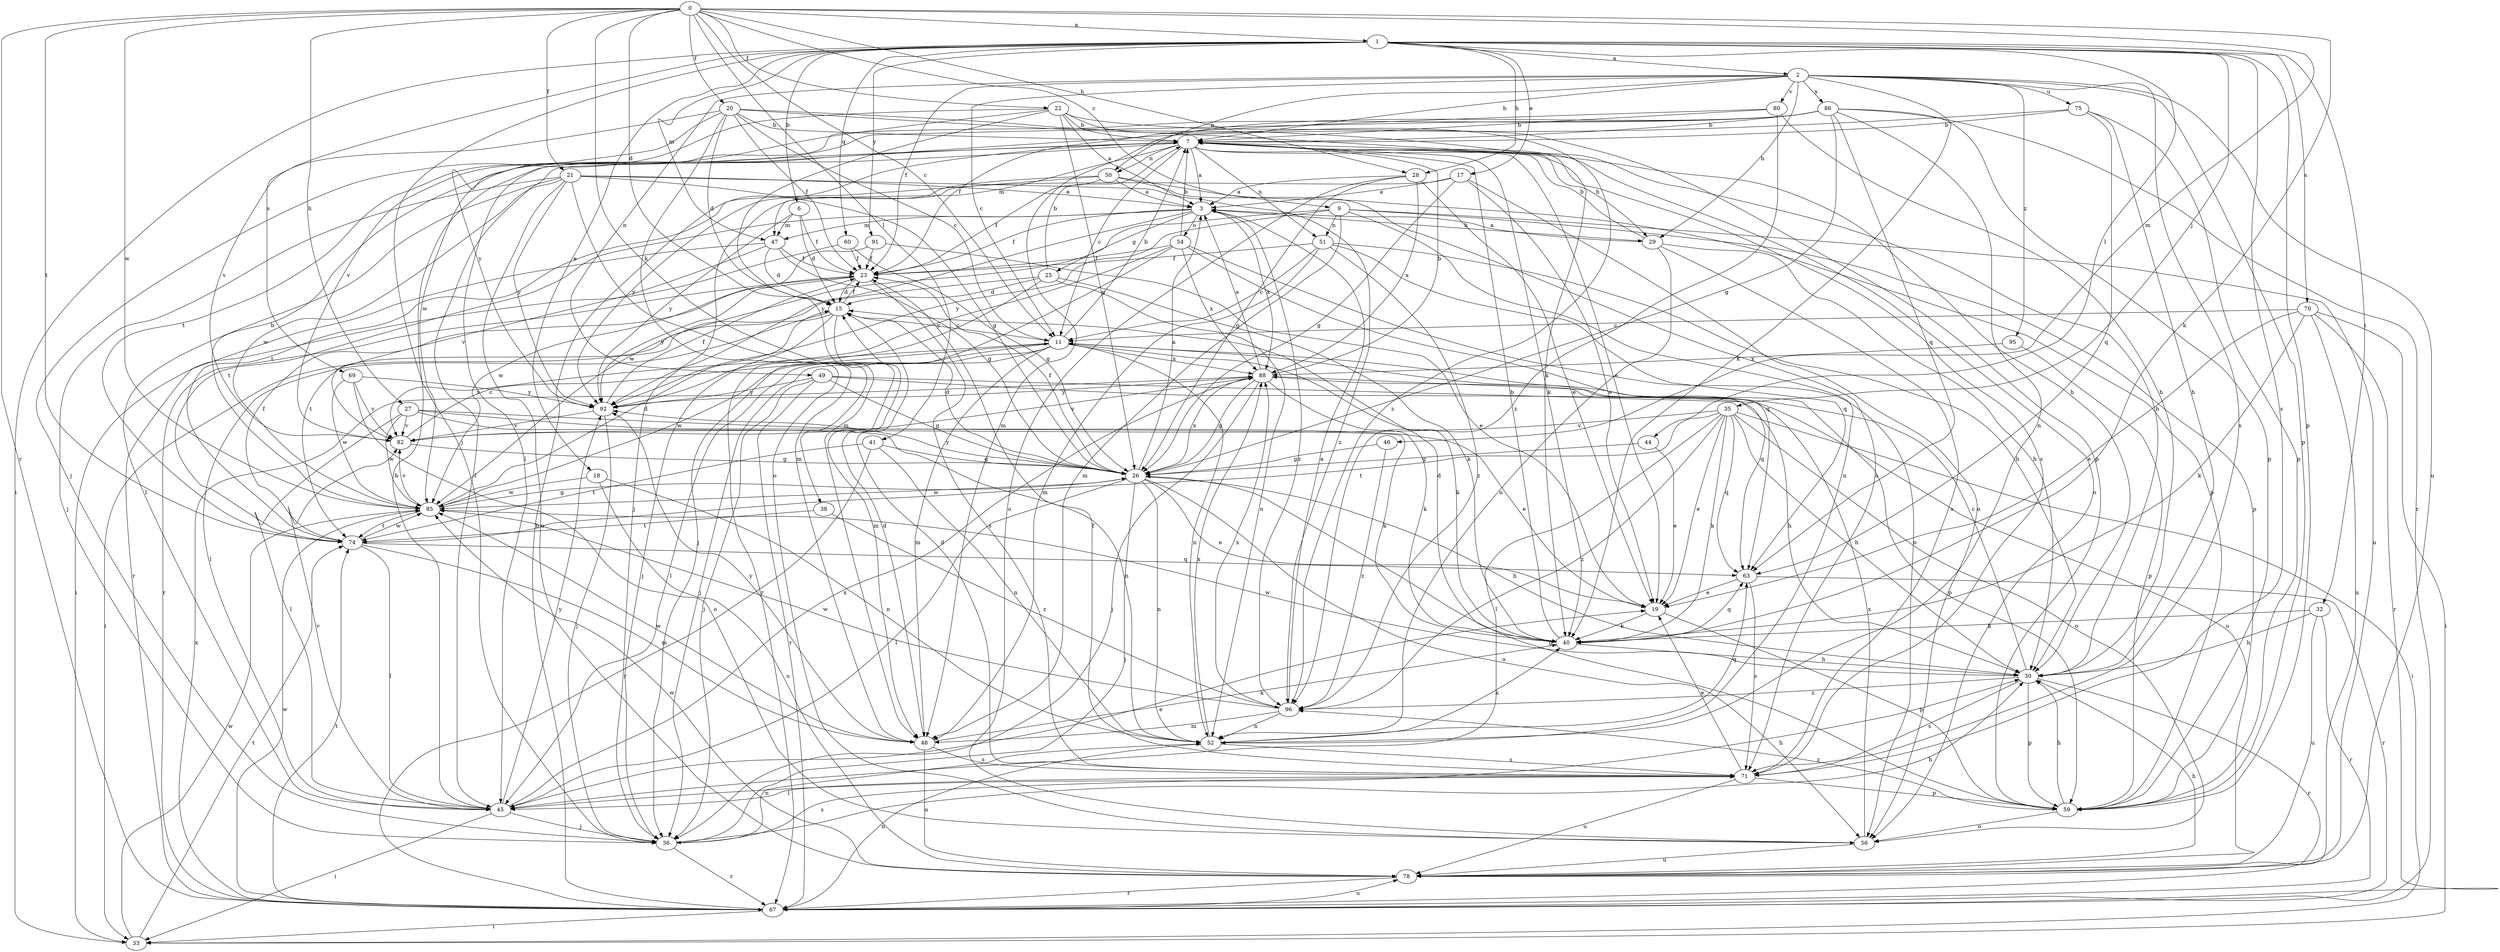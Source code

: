 strict digraph  {
0;
1;
2;
3;
6;
7;
9;
11;
15;
17;
18;
19;
20;
21;
22;
23;
25;
26;
27;
28;
29;
30;
32;
33;
35;
36;
38;
40;
41;
44;
45;
46;
47;
48;
49;
50;
51;
52;
54;
56;
59;
60;
63;
67;
69;
70;
71;
74;
75;
78;
80;
82;
85;
86;
88;
91;
92;
95;
96;
0 -> 1  [label=a];
0 -> 9  [label=c];
0 -> 11  [label=c];
0 -> 15  [label=d];
0 -> 20  [label=f];
0 -> 21  [label=f];
0 -> 22  [label=f];
0 -> 27  [label=h];
0 -> 28  [label=h];
0 -> 38  [label=k];
0 -> 40  [label=k];
0 -> 41  [label=l];
0 -> 46  [label=m];
0 -> 67  [label=r];
0 -> 74  [label=t];
0 -> 85  [label=w];
1 -> 2  [label=a];
1 -> 6  [label=b];
1 -> 17  [label=e];
1 -> 18  [label=e];
1 -> 28  [label=h];
1 -> 32  [label=i];
1 -> 33  [label=i];
1 -> 35  [label=j];
1 -> 36  [label=j];
1 -> 44  [label=l];
1 -> 47  [label=m];
1 -> 59  [label=p];
1 -> 60  [label=q];
1 -> 69  [label=s];
1 -> 70  [label=s];
1 -> 71  [label=s];
1 -> 91  [label=y];
2 -> 7  [label=b];
2 -> 11  [label=c];
2 -> 23  [label=f];
2 -> 29  [label=h];
2 -> 40  [label=k];
2 -> 49  [label=n];
2 -> 50  [label=n];
2 -> 59  [label=p];
2 -> 71  [label=s];
2 -> 75  [label=u];
2 -> 78  [label=u];
2 -> 80  [label=v];
2 -> 86  [label=x];
2 -> 95  [label=z];
3 -> 23  [label=f];
3 -> 25  [label=g];
3 -> 29  [label=h];
3 -> 47  [label=m];
3 -> 54  [label=o];
3 -> 74  [label=t];
3 -> 88  [label=x];
3 -> 92  [label=y];
3 -> 96  [label=z];
6 -> 15  [label=d];
6 -> 23  [label=f];
6 -> 47  [label=m];
6 -> 92  [label=y];
7 -> 3  [label=a];
7 -> 11  [label=c];
7 -> 19  [label=e];
7 -> 29  [label=h];
7 -> 30  [label=h];
7 -> 40  [label=k];
7 -> 45  [label=l];
7 -> 47  [label=m];
7 -> 50  [label=n];
7 -> 51  [label=n];
7 -> 56  [label=o];
7 -> 71  [label=s];
9 -> 48  [label=m];
9 -> 51  [label=n];
9 -> 52  [label=n];
9 -> 59  [label=p];
9 -> 78  [label=u];
9 -> 85  [label=w];
9 -> 92  [label=y];
11 -> 7  [label=b];
11 -> 36  [label=j];
11 -> 40  [label=k];
11 -> 45  [label=l];
11 -> 48  [label=m];
11 -> 52  [label=n];
11 -> 63  [label=q];
11 -> 82  [label=v];
11 -> 85  [label=w];
11 -> 88  [label=x];
15 -> 11  [label=c];
15 -> 23  [label=f];
15 -> 33  [label=i];
15 -> 36  [label=j];
15 -> 45  [label=l];
15 -> 48  [label=m];
17 -> 3  [label=a];
17 -> 19  [label=e];
17 -> 26  [label=g];
17 -> 36  [label=j];
17 -> 56  [label=o];
18 -> 52  [label=n];
18 -> 78  [label=u];
18 -> 85  [label=w];
19 -> 40  [label=k];
19 -> 59  [label=p];
20 -> 7  [label=b];
20 -> 11  [label=c];
20 -> 15  [label=d];
20 -> 23  [label=f];
20 -> 30  [label=h];
20 -> 40  [label=k];
20 -> 56  [label=o];
20 -> 82  [label=v];
20 -> 92  [label=y];
21 -> 3  [label=a];
21 -> 26  [label=g];
21 -> 36  [label=j];
21 -> 45  [label=l];
21 -> 48  [label=m];
21 -> 78  [label=u];
21 -> 85  [label=w];
21 -> 92  [label=y];
21 -> 96  [label=z];
22 -> 3  [label=a];
22 -> 7  [label=b];
22 -> 26  [label=g];
22 -> 36  [label=j];
22 -> 48  [label=m];
22 -> 59  [label=p];
22 -> 82  [label=v];
22 -> 96  [label=z];
23 -> 15  [label=d];
23 -> 67  [label=r];
23 -> 71  [label=s];
23 -> 92  [label=y];
25 -> 7  [label=b];
25 -> 15  [label=d];
25 -> 40  [label=k];
25 -> 52  [label=n];
25 -> 67  [label=r];
25 -> 74  [label=t];
26 -> 3  [label=a];
26 -> 15  [label=d];
26 -> 19  [label=e];
26 -> 23  [label=f];
26 -> 30  [label=h];
26 -> 36  [label=j];
26 -> 45  [label=l];
26 -> 52  [label=n];
26 -> 56  [label=o];
26 -> 85  [label=w];
26 -> 88  [label=x];
26 -> 92  [label=y];
27 -> 19  [label=e];
27 -> 40  [label=k];
27 -> 45  [label=l];
27 -> 52  [label=n];
27 -> 82  [label=v];
27 -> 85  [label=w];
28 -> 3  [label=a];
28 -> 19  [label=e];
28 -> 26  [label=g];
28 -> 56  [label=o];
28 -> 88  [label=x];
29 -> 3  [label=a];
29 -> 7  [label=b];
29 -> 30  [label=h];
29 -> 52  [label=n];
29 -> 71  [label=s];
30 -> 11  [label=c];
30 -> 59  [label=p];
30 -> 67  [label=r];
30 -> 71  [label=s];
30 -> 85  [label=w];
30 -> 96  [label=z];
32 -> 30  [label=h];
32 -> 40  [label=k];
32 -> 67  [label=r];
32 -> 78  [label=u];
33 -> 74  [label=t];
33 -> 85  [label=w];
35 -> 19  [label=e];
35 -> 30  [label=h];
35 -> 33  [label=i];
35 -> 40  [label=k];
35 -> 45  [label=l];
35 -> 56  [label=o];
35 -> 63  [label=q];
35 -> 74  [label=t];
35 -> 82  [label=v];
35 -> 96  [label=z];
36 -> 30  [label=h];
36 -> 52  [label=n];
36 -> 67  [label=r];
36 -> 71  [label=s];
38 -> 74  [label=t];
38 -> 96  [label=z];
40 -> 7  [label=b];
40 -> 15  [label=d];
40 -> 30  [label=h];
40 -> 63  [label=q];
41 -> 26  [label=g];
41 -> 52  [label=n];
41 -> 67  [label=r];
41 -> 74  [label=t];
44 -> 19  [label=e];
44 -> 26  [label=g];
45 -> 7  [label=b];
45 -> 19  [label=e];
45 -> 30  [label=h];
45 -> 33  [label=i];
45 -> 36  [label=j];
45 -> 82  [label=v];
45 -> 88  [label=x];
45 -> 92  [label=y];
46 -> 26  [label=g];
46 -> 96  [label=z];
47 -> 15  [label=d];
47 -> 23  [label=f];
47 -> 26  [label=g];
47 -> 67  [label=r];
47 -> 82  [label=v];
48 -> 15  [label=d];
48 -> 40  [label=k];
48 -> 71  [label=s];
48 -> 78  [label=u];
48 -> 85  [label=w];
48 -> 92  [label=y];
49 -> 26  [label=g];
49 -> 30  [label=h];
49 -> 36  [label=j];
49 -> 67  [label=r];
49 -> 78  [label=u];
49 -> 92  [label=y];
50 -> 3  [label=a];
50 -> 23  [label=f];
50 -> 59  [label=p];
50 -> 71  [label=s];
50 -> 74  [label=t];
50 -> 92  [label=y];
51 -> 11  [label=c];
51 -> 23  [label=f];
51 -> 30  [label=h];
51 -> 48  [label=m];
51 -> 63  [label=q];
51 -> 96  [label=z];
52 -> 40  [label=k];
52 -> 63  [label=q];
52 -> 71  [label=s];
52 -> 88  [label=x];
54 -> 7  [label=b];
54 -> 23  [label=f];
54 -> 36  [label=j];
54 -> 56  [label=o];
54 -> 63  [label=q];
54 -> 88  [label=x];
54 -> 92  [label=y];
56 -> 78  [label=u];
56 -> 88  [label=x];
59 -> 26  [label=g];
59 -> 30  [label=h];
59 -> 56  [label=o];
59 -> 96  [label=z];
60 -> 23  [label=f];
60 -> 26  [label=g];
60 -> 33  [label=i];
63 -> 19  [label=e];
63 -> 67  [label=r];
63 -> 71  [label=s];
67 -> 7  [label=b];
67 -> 33  [label=i];
67 -> 52  [label=n];
67 -> 74  [label=t];
67 -> 78  [label=u];
67 -> 85  [label=w];
67 -> 88  [label=x];
69 -> 56  [label=o];
69 -> 82  [label=v];
69 -> 85  [label=w];
69 -> 92  [label=y];
70 -> 11  [label=c];
70 -> 19  [label=e];
70 -> 33  [label=i];
70 -> 40  [label=k];
70 -> 67  [label=r];
70 -> 78  [label=u];
71 -> 15  [label=d];
71 -> 19  [label=e];
71 -> 23  [label=f];
71 -> 45  [label=l];
71 -> 59  [label=p];
71 -> 78  [label=u];
74 -> 23  [label=f];
74 -> 45  [label=l];
74 -> 48  [label=m];
74 -> 63  [label=q];
74 -> 85  [label=w];
75 -> 7  [label=b];
75 -> 30  [label=h];
75 -> 45  [label=l];
75 -> 59  [label=p];
75 -> 63  [label=q];
78 -> 30  [label=h];
78 -> 67  [label=r];
78 -> 85  [label=w];
80 -> 7  [label=b];
80 -> 23  [label=f];
80 -> 30  [label=h];
80 -> 96  [label=z];
82 -> 11  [label=c];
82 -> 26  [label=g];
85 -> 7  [label=b];
85 -> 15  [label=d];
85 -> 26  [label=g];
85 -> 74  [label=t];
85 -> 82  [label=v];
86 -> 7  [label=b];
86 -> 26  [label=g];
86 -> 48  [label=m];
86 -> 52  [label=n];
86 -> 59  [label=p];
86 -> 63  [label=q];
86 -> 67  [label=r];
86 -> 74  [label=t];
86 -> 85  [label=w];
88 -> 3  [label=a];
88 -> 7  [label=b];
88 -> 26  [label=g];
88 -> 36  [label=j];
88 -> 40  [label=k];
88 -> 59  [label=p];
88 -> 82  [label=v];
88 -> 92  [label=y];
91 -> 19  [label=e];
91 -> 23  [label=f];
91 -> 85  [label=w];
92 -> 23  [label=f];
92 -> 36  [label=j];
92 -> 82  [label=v];
95 -> 59  [label=p];
95 -> 88  [label=x];
96 -> 3  [label=a];
96 -> 48  [label=m];
96 -> 52  [label=n];
96 -> 85  [label=w];
96 -> 88  [label=x];
}
